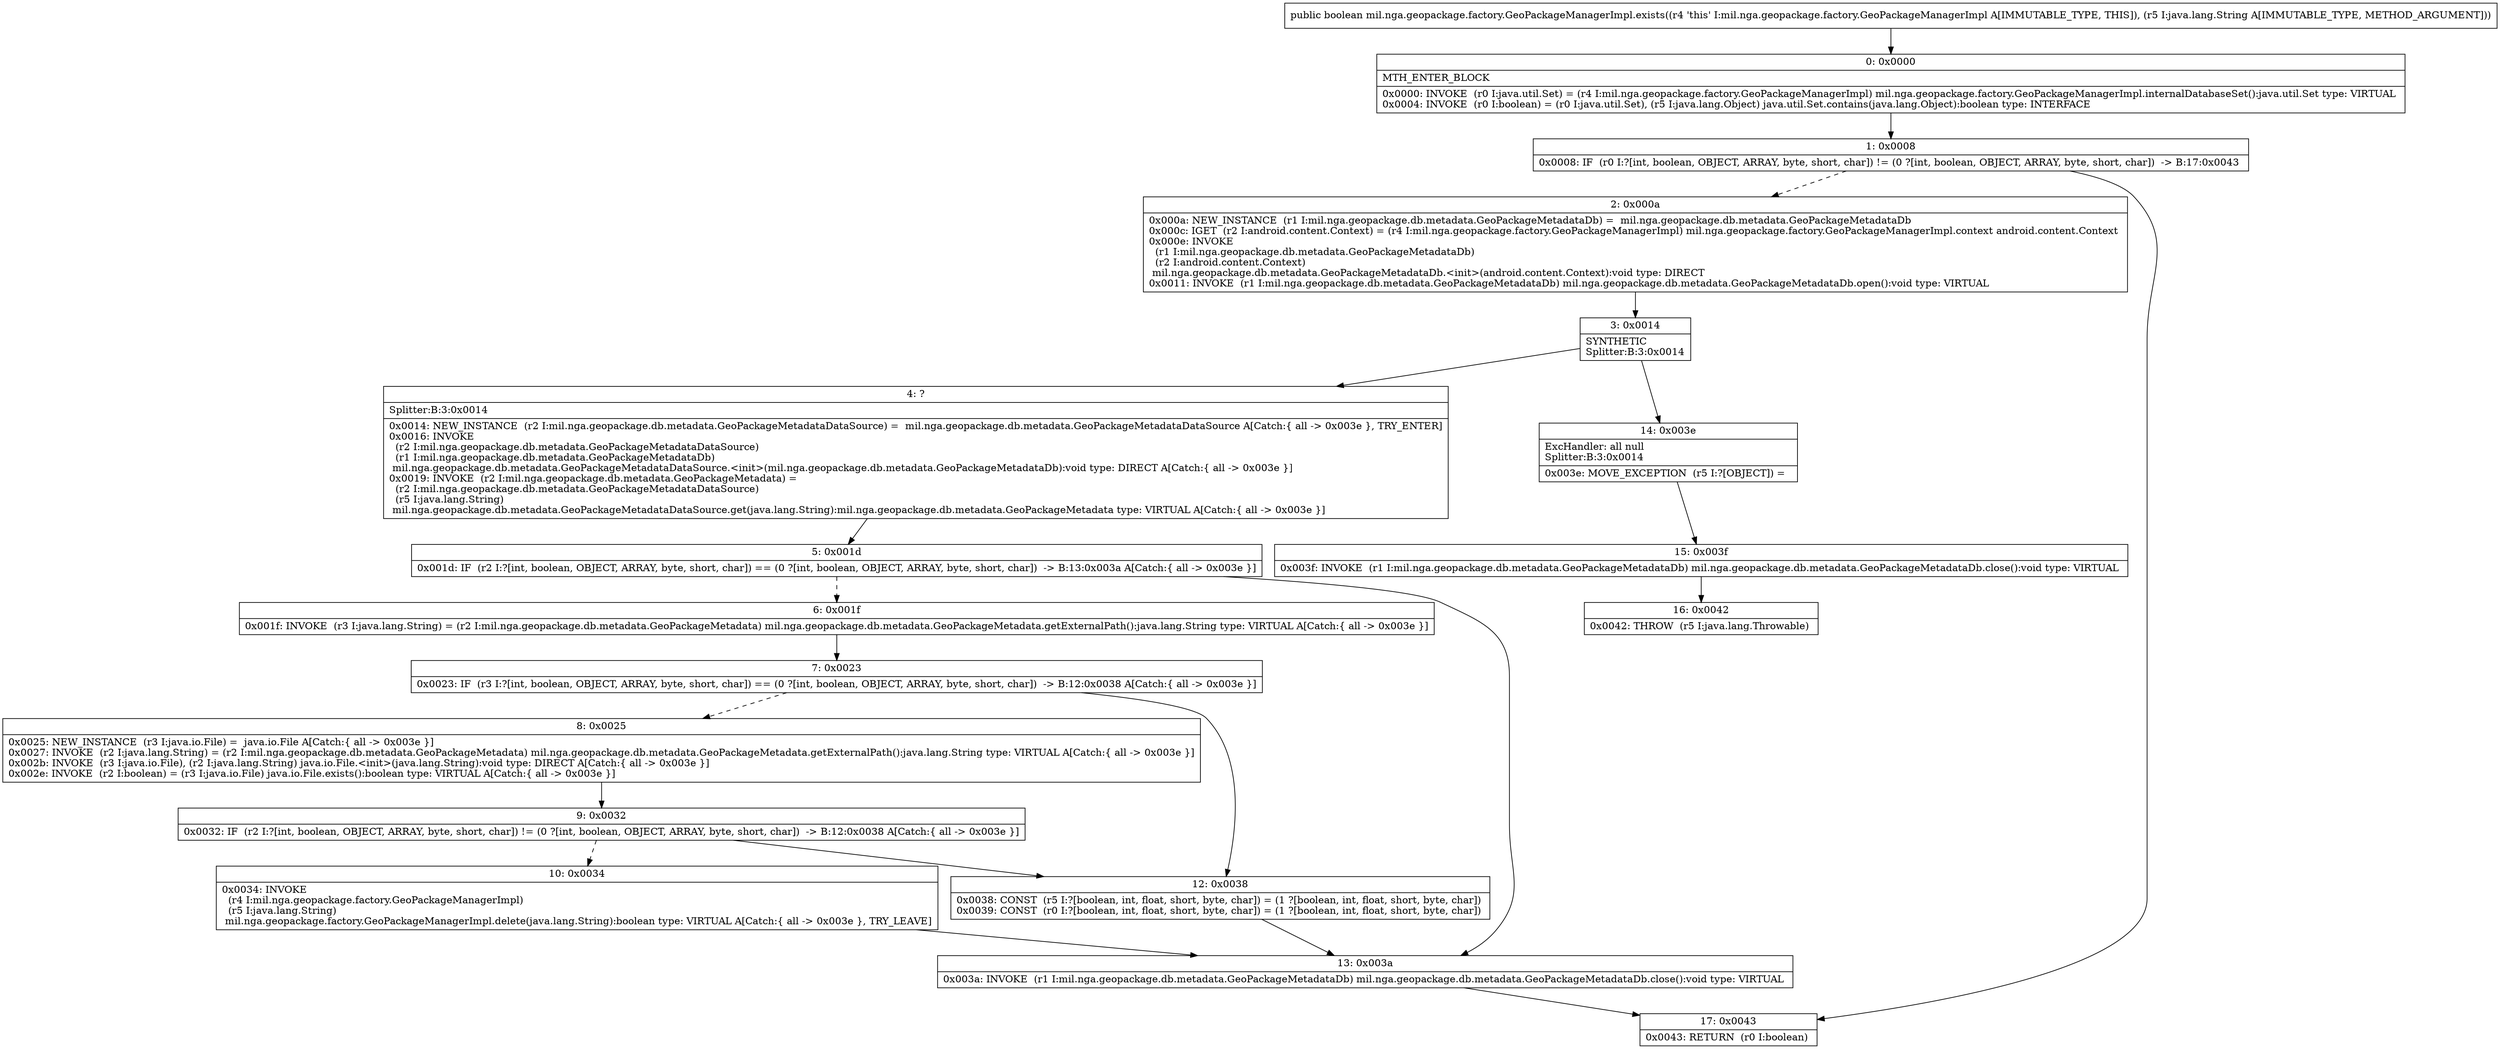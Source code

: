 digraph "CFG formil.nga.geopackage.factory.GeoPackageManagerImpl.exists(Ljava\/lang\/String;)Z" {
Node_0 [shape=record,label="{0\:\ 0x0000|MTH_ENTER_BLOCK\l|0x0000: INVOKE  (r0 I:java.util.Set) = (r4 I:mil.nga.geopackage.factory.GeoPackageManagerImpl) mil.nga.geopackage.factory.GeoPackageManagerImpl.internalDatabaseSet():java.util.Set type: VIRTUAL \l0x0004: INVOKE  (r0 I:boolean) = (r0 I:java.util.Set), (r5 I:java.lang.Object) java.util.Set.contains(java.lang.Object):boolean type: INTERFACE \l}"];
Node_1 [shape=record,label="{1\:\ 0x0008|0x0008: IF  (r0 I:?[int, boolean, OBJECT, ARRAY, byte, short, char]) != (0 ?[int, boolean, OBJECT, ARRAY, byte, short, char])  \-\> B:17:0x0043 \l}"];
Node_2 [shape=record,label="{2\:\ 0x000a|0x000a: NEW_INSTANCE  (r1 I:mil.nga.geopackage.db.metadata.GeoPackageMetadataDb) =  mil.nga.geopackage.db.metadata.GeoPackageMetadataDb \l0x000c: IGET  (r2 I:android.content.Context) = (r4 I:mil.nga.geopackage.factory.GeoPackageManagerImpl) mil.nga.geopackage.factory.GeoPackageManagerImpl.context android.content.Context \l0x000e: INVOKE  \l  (r1 I:mil.nga.geopackage.db.metadata.GeoPackageMetadataDb)\l  (r2 I:android.content.Context)\l mil.nga.geopackage.db.metadata.GeoPackageMetadataDb.\<init\>(android.content.Context):void type: DIRECT \l0x0011: INVOKE  (r1 I:mil.nga.geopackage.db.metadata.GeoPackageMetadataDb) mil.nga.geopackage.db.metadata.GeoPackageMetadataDb.open():void type: VIRTUAL \l}"];
Node_3 [shape=record,label="{3\:\ 0x0014|SYNTHETIC\lSplitter:B:3:0x0014\l}"];
Node_4 [shape=record,label="{4\:\ ?|Splitter:B:3:0x0014\l|0x0014: NEW_INSTANCE  (r2 I:mil.nga.geopackage.db.metadata.GeoPackageMetadataDataSource) =  mil.nga.geopackage.db.metadata.GeoPackageMetadataDataSource A[Catch:\{ all \-\> 0x003e \}, TRY_ENTER]\l0x0016: INVOKE  \l  (r2 I:mil.nga.geopackage.db.metadata.GeoPackageMetadataDataSource)\l  (r1 I:mil.nga.geopackage.db.metadata.GeoPackageMetadataDb)\l mil.nga.geopackage.db.metadata.GeoPackageMetadataDataSource.\<init\>(mil.nga.geopackage.db.metadata.GeoPackageMetadataDb):void type: DIRECT A[Catch:\{ all \-\> 0x003e \}]\l0x0019: INVOKE  (r2 I:mil.nga.geopackage.db.metadata.GeoPackageMetadata) = \l  (r2 I:mil.nga.geopackage.db.metadata.GeoPackageMetadataDataSource)\l  (r5 I:java.lang.String)\l mil.nga.geopackage.db.metadata.GeoPackageMetadataDataSource.get(java.lang.String):mil.nga.geopackage.db.metadata.GeoPackageMetadata type: VIRTUAL A[Catch:\{ all \-\> 0x003e \}]\l}"];
Node_5 [shape=record,label="{5\:\ 0x001d|0x001d: IF  (r2 I:?[int, boolean, OBJECT, ARRAY, byte, short, char]) == (0 ?[int, boolean, OBJECT, ARRAY, byte, short, char])  \-\> B:13:0x003a A[Catch:\{ all \-\> 0x003e \}]\l}"];
Node_6 [shape=record,label="{6\:\ 0x001f|0x001f: INVOKE  (r3 I:java.lang.String) = (r2 I:mil.nga.geopackage.db.metadata.GeoPackageMetadata) mil.nga.geopackage.db.metadata.GeoPackageMetadata.getExternalPath():java.lang.String type: VIRTUAL A[Catch:\{ all \-\> 0x003e \}]\l}"];
Node_7 [shape=record,label="{7\:\ 0x0023|0x0023: IF  (r3 I:?[int, boolean, OBJECT, ARRAY, byte, short, char]) == (0 ?[int, boolean, OBJECT, ARRAY, byte, short, char])  \-\> B:12:0x0038 A[Catch:\{ all \-\> 0x003e \}]\l}"];
Node_8 [shape=record,label="{8\:\ 0x0025|0x0025: NEW_INSTANCE  (r3 I:java.io.File) =  java.io.File A[Catch:\{ all \-\> 0x003e \}]\l0x0027: INVOKE  (r2 I:java.lang.String) = (r2 I:mil.nga.geopackage.db.metadata.GeoPackageMetadata) mil.nga.geopackage.db.metadata.GeoPackageMetadata.getExternalPath():java.lang.String type: VIRTUAL A[Catch:\{ all \-\> 0x003e \}]\l0x002b: INVOKE  (r3 I:java.io.File), (r2 I:java.lang.String) java.io.File.\<init\>(java.lang.String):void type: DIRECT A[Catch:\{ all \-\> 0x003e \}]\l0x002e: INVOKE  (r2 I:boolean) = (r3 I:java.io.File) java.io.File.exists():boolean type: VIRTUAL A[Catch:\{ all \-\> 0x003e \}]\l}"];
Node_9 [shape=record,label="{9\:\ 0x0032|0x0032: IF  (r2 I:?[int, boolean, OBJECT, ARRAY, byte, short, char]) != (0 ?[int, boolean, OBJECT, ARRAY, byte, short, char])  \-\> B:12:0x0038 A[Catch:\{ all \-\> 0x003e \}]\l}"];
Node_10 [shape=record,label="{10\:\ 0x0034|0x0034: INVOKE  \l  (r4 I:mil.nga.geopackage.factory.GeoPackageManagerImpl)\l  (r5 I:java.lang.String)\l mil.nga.geopackage.factory.GeoPackageManagerImpl.delete(java.lang.String):boolean type: VIRTUAL A[Catch:\{ all \-\> 0x003e \}, TRY_LEAVE]\l}"];
Node_12 [shape=record,label="{12\:\ 0x0038|0x0038: CONST  (r5 I:?[boolean, int, float, short, byte, char]) = (1 ?[boolean, int, float, short, byte, char]) \l0x0039: CONST  (r0 I:?[boolean, int, float, short, byte, char]) = (1 ?[boolean, int, float, short, byte, char]) \l}"];
Node_13 [shape=record,label="{13\:\ 0x003a|0x003a: INVOKE  (r1 I:mil.nga.geopackage.db.metadata.GeoPackageMetadataDb) mil.nga.geopackage.db.metadata.GeoPackageMetadataDb.close():void type: VIRTUAL \l}"];
Node_14 [shape=record,label="{14\:\ 0x003e|ExcHandler: all null\lSplitter:B:3:0x0014\l|0x003e: MOVE_EXCEPTION  (r5 I:?[OBJECT]) =  \l}"];
Node_15 [shape=record,label="{15\:\ 0x003f|0x003f: INVOKE  (r1 I:mil.nga.geopackage.db.metadata.GeoPackageMetadataDb) mil.nga.geopackage.db.metadata.GeoPackageMetadataDb.close():void type: VIRTUAL \l}"];
Node_16 [shape=record,label="{16\:\ 0x0042|0x0042: THROW  (r5 I:java.lang.Throwable) \l}"];
Node_17 [shape=record,label="{17\:\ 0x0043|0x0043: RETURN  (r0 I:boolean) \l}"];
MethodNode[shape=record,label="{public boolean mil.nga.geopackage.factory.GeoPackageManagerImpl.exists((r4 'this' I:mil.nga.geopackage.factory.GeoPackageManagerImpl A[IMMUTABLE_TYPE, THIS]), (r5 I:java.lang.String A[IMMUTABLE_TYPE, METHOD_ARGUMENT])) }"];
MethodNode -> Node_0;
Node_0 -> Node_1;
Node_1 -> Node_2[style=dashed];
Node_1 -> Node_17;
Node_2 -> Node_3;
Node_3 -> Node_4;
Node_3 -> Node_14;
Node_4 -> Node_5;
Node_5 -> Node_6[style=dashed];
Node_5 -> Node_13;
Node_6 -> Node_7;
Node_7 -> Node_8[style=dashed];
Node_7 -> Node_12;
Node_8 -> Node_9;
Node_9 -> Node_10[style=dashed];
Node_9 -> Node_12;
Node_10 -> Node_13;
Node_12 -> Node_13;
Node_13 -> Node_17;
Node_14 -> Node_15;
Node_15 -> Node_16;
}

